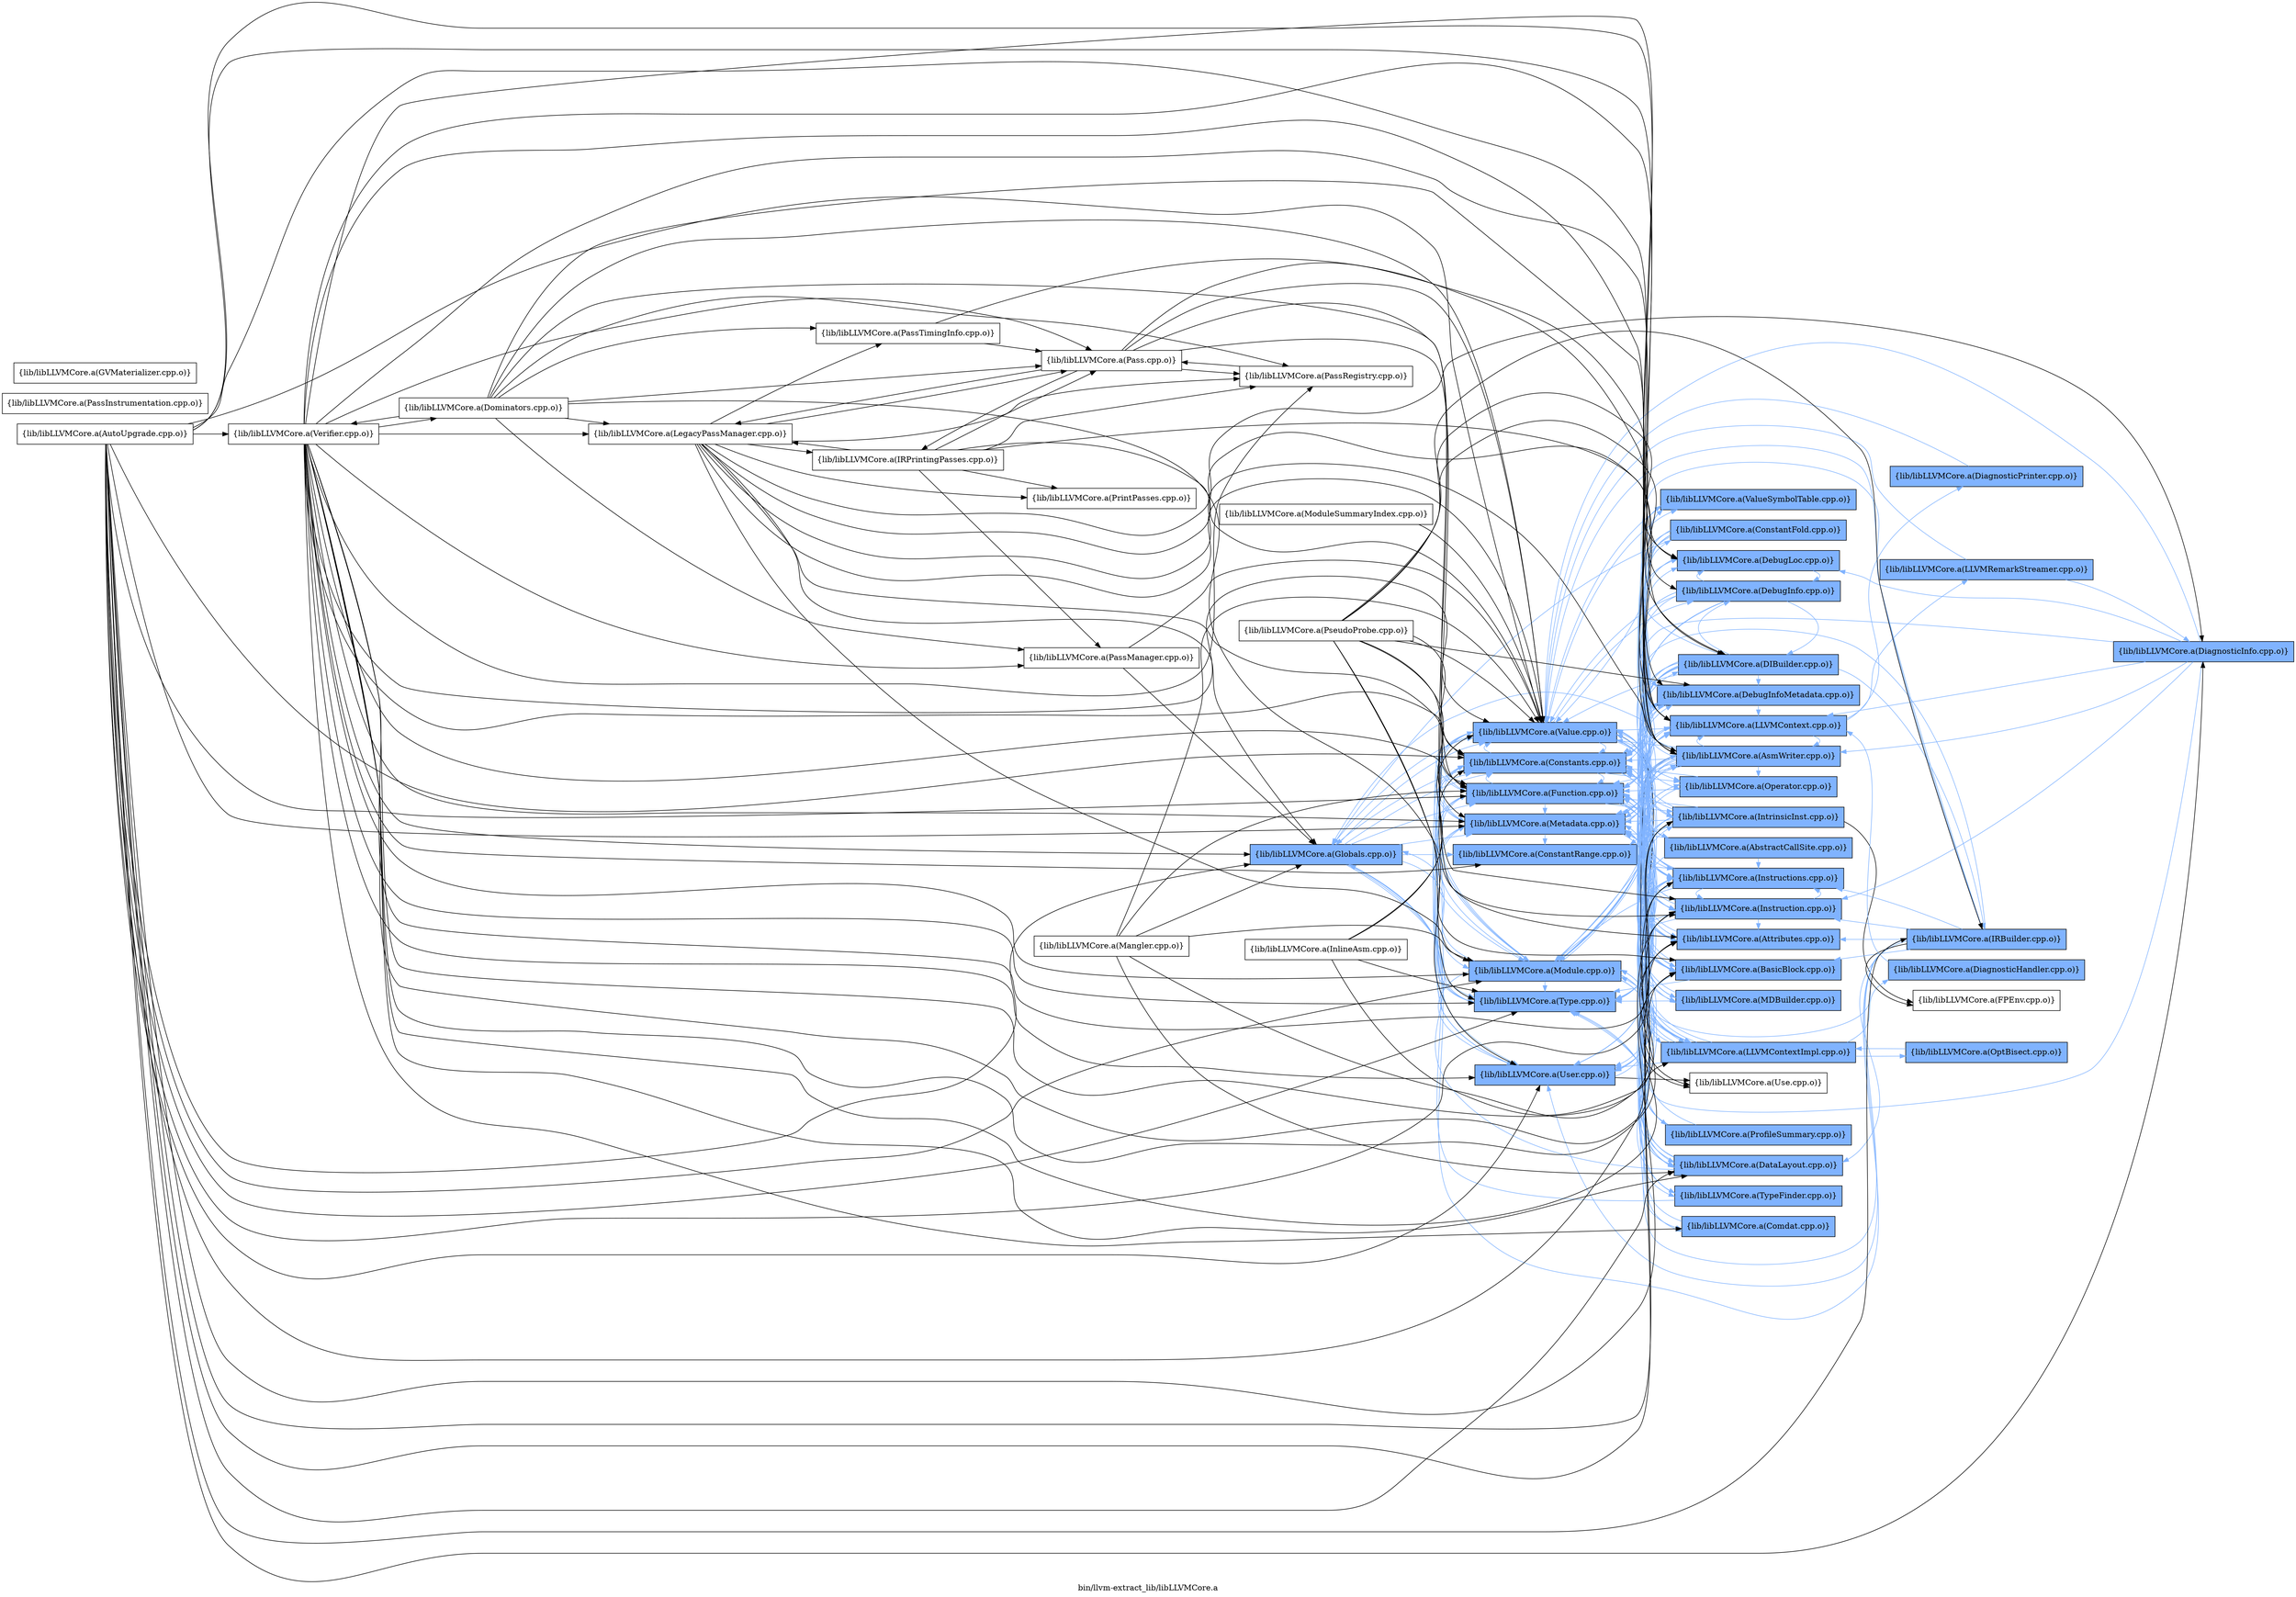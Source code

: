 digraph "bin/llvm-extract_lib/libLLVMCore.a" {
	label="bin/llvm-extract_lib/libLLVMCore.a";
	rankdir=LR;
	{ rank=same; Node0x5644dc1577f8;  }
	{ rank=same; Node0x5644dc15a9f8; Node0x5644dc15a598; Node0x5644dc157a78; Node0x5644dc15b218; Node0x5644dc15ba38; Node0x5644dc157208; Node0x5644dc158338; Node0x5644dc158f18;  }
	{ rank=same; Node0x5644dc15a4a8; Node0x5644dc159d78; Node0x5644dc155d68; Node0x5644dc15e788; Node0x5644dc159f08; Node0x5644dc15b8a8; Node0x5644dc157258; Node0x5644dc157fc8; Node0x5644dc159d28; Node0x5644dc159738; Node0x5644dc15c938; Node0x5644dc157ac8; Node0x5644dc15b588; Node0x5644dc159648; Node0x5644dc158ec8; Node0x5644dc158298; Node0x5644dc1587e8; Node0x5644dc15b628; Node0x5644dc156588; Node0x5644dc157438; Node0x5644dc157ed8; Node0x5644dc158748;  }
	{ rank=same; Node0x5644dc1568f8; Node0x5644dc158f68; Node0x5644dc15c528; Node0x5644dc156fd8; Node0x5644dc159468; Node0x5644dc15f908;  }
	{ rank=same; Node0x5644dc1577f8;  }
	{ rank=same; Node0x5644dc15a9f8; Node0x5644dc15a598; Node0x5644dc157a78; Node0x5644dc15b218; Node0x5644dc15ba38; Node0x5644dc157208; Node0x5644dc158338; Node0x5644dc158f18;  }
	{ rank=same; Node0x5644dc15a4a8; Node0x5644dc159d78; Node0x5644dc155d68; Node0x5644dc15e788; Node0x5644dc159f08; Node0x5644dc15b8a8; Node0x5644dc157258; Node0x5644dc157fc8; Node0x5644dc159d28; Node0x5644dc159738; Node0x5644dc15c938; Node0x5644dc157ac8; Node0x5644dc15b588; Node0x5644dc159648; Node0x5644dc158ec8; Node0x5644dc158298; Node0x5644dc1587e8; Node0x5644dc15b628; Node0x5644dc156588; Node0x5644dc157438; Node0x5644dc157ed8; Node0x5644dc158748;  }
	{ rank=same; Node0x5644dc1568f8; Node0x5644dc158f68; Node0x5644dc15c528; Node0x5644dc156fd8; Node0x5644dc159468; Node0x5644dc15f908;  }

	Node0x5644dc1577f8 [shape=record,shape=box,group=1,style=filled,fillcolor="0.600000 0.5 1",label="{lib/libLLVMCore.a(Globals.cpp.o)}"];
	Node0x5644dc1577f8 -> Node0x5644dc15a9f8[color="0.600000 0.5 1"];
	Node0x5644dc1577f8 -> Node0x5644dc15a598[color="0.600000 0.5 1"];
	Node0x5644dc1577f8 -> Node0x5644dc157a78[color="0.600000 0.5 1"];
	Node0x5644dc1577f8 -> Node0x5644dc15b218[color="0.600000 0.5 1"];
	Node0x5644dc1577f8 -> Node0x5644dc15ba38[color="0.600000 0.5 1"];
	Node0x5644dc1577f8 -> Node0x5644dc157208[color="0.600000 0.5 1"];
	Node0x5644dc1577f8 -> Node0x5644dc158338[color="0.600000 0.5 1"];
	Node0x5644dc1577f8 -> Node0x5644dc158f18[color="0.600000 0.5 1"];
	Node0x5644dc1564e8 [shape=record,shape=box,group=0,label="{lib/libLLVMCore.a(IRPrintingPasses.cpp.o)}"];
	Node0x5644dc1564e8 -> Node0x5644dc15b588;
	Node0x5644dc1564e8 -> Node0x5644dc15cca8;
	Node0x5644dc1564e8 -> Node0x5644dc15d888;
	Node0x5644dc1564e8 -> Node0x5644dc15e5a8;
	Node0x5644dc1564e8 -> Node0x5644dc15f3b8;
	Node0x5644dc1564e8 -> Node0x5644dc156308;
	Node0x5644dc1564e8 -> Node0x5644dc158f18;
	Node0x5644dc159738 [shape=record,shape=box,group=1,style=filled,fillcolor="0.600000 0.5 1",label="{lib/libLLVMCore.a(LLVMContext.cpp.o)}"];
	Node0x5644dc159738 -> Node0x5644dc15b588[color="0.600000 0.5 1"];
	Node0x5644dc159738 -> Node0x5644dc158f68[color="0.600000 0.5 1"];
	Node0x5644dc159738 -> Node0x5644dc1587e8[color="0.600000 0.5 1"];
	Node0x5644dc159738 -> Node0x5644dc15c528[color="0.600000 0.5 1"];
	Node0x5644dc15cca8 [shape=record,shape=box,group=0,label="{lib/libLLVMCore.a(LegacyPassManager.cpp.o)}"];
	Node0x5644dc15cca8 -> Node0x5644dc15b588;
	Node0x5644dc15cca8 -> Node0x5644dc157a78;
	Node0x5644dc15cca8 -> Node0x5644dc1577f8;
	Node0x5644dc15cca8 -> Node0x5644dc1564e8;
	Node0x5644dc15cca8 -> Node0x5644dc159738;
	Node0x5644dc15cca8 -> Node0x5644dc158838;
	Node0x5644dc15cca8 -> Node0x5644dc15ba38;
	Node0x5644dc15cca8 -> Node0x5644dc15d888;
	Node0x5644dc15cca8 -> Node0x5644dc15f3b8;
	Node0x5644dc15cca8 -> Node0x5644dc155bd8;
	Node0x5644dc15cca8 -> Node0x5644dc156308;
	Node0x5644dc15cca8 -> Node0x5644dc158f18;
	Node0x5644dc15ba38 [shape=record,shape=box,group=1,style=filled,fillcolor="0.600000 0.5 1",label="{lib/libLLVMCore.a(Module.cpp.o)}"];
	Node0x5644dc15ba38 -> Node0x5644dc15b588[color="0.600000 0.5 1"];
	Node0x5644dc15ba38 -> Node0x5644dc15b628[color="0.600000 0.5 1"];
	Node0x5644dc15ba38 -> Node0x5644dc15a598[color="0.600000 0.5 1"];
	Node0x5644dc15ba38 -> Node0x5644dc157a78[color="0.600000 0.5 1"];
	Node0x5644dc15ba38 -> Node0x5644dc157258[color="0.600000 0.5 1"];
	Node0x5644dc15ba38 -> Node0x5644dc1577f8[color="0.600000 0.5 1"];
	Node0x5644dc15ba38 -> Node0x5644dc159738[color="0.600000 0.5 1"];
	Node0x5644dc15ba38 -> Node0x5644dc15b218[color="0.600000 0.5 1"];
	Node0x5644dc15ba38 -> Node0x5644dc156588[color="0.600000 0.5 1"];
	Node0x5644dc15ba38 -> Node0x5644dc157208[color="0.600000 0.5 1"];
	Node0x5644dc15ba38 -> Node0x5644dc157438[color="0.600000 0.5 1"];
	Node0x5644dc15ba38 -> Node0x5644dc158338[color="0.600000 0.5 1"];
	Node0x5644dc15ba38 -> Node0x5644dc158f18[color="0.600000 0.5 1"];
	Node0x5644dc15ba38 -> Node0x5644dc157ac8[color="0.600000 0.5 1"];
	Node0x5644dc158f18 [shape=record,shape=box,group=1,style=filled,fillcolor="0.600000 0.5 1",label="{lib/libLLVMCore.a(Value.cpp.o)}"];
	Node0x5644dc158f18 -> Node0x5644dc159f08[color="0.600000 0.5 1"];
	Node0x5644dc158f18 -> Node0x5644dc15b8a8[color="0.600000 0.5 1"];
	Node0x5644dc158f18 -> Node0x5644dc15a598[color="0.600000 0.5 1"];
	Node0x5644dc158f18 -> Node0x5644dc158748[color="0.600000 0.5 1"];
	Node0x5644dc158f18 -> Node0x5644dc157a78[color="0.600000 0.5 1"];
	Node0x5644dc158f18 -> Node0x5644dc157258[color="0.600000 0.5 1"];
	Node0x5644dc158f18 -> Node0x5644dc1577f8[color="0.600000 0.5 1"];
	Node0x5644dc158f18 -> Node0x5644dc155d68[color="0.600000 0.5 1"];
	Node0x5644dc158f18 -> Node0x5644dc15a4a8[color="0.600000 0.5 1"];
	Node0x5644dc158f18 -> Node0x5644dc159d28[color="0.600000 0.5 1"];
	Node0x5644dc158f18 -> Node0x5644dc159738[color="0.600000 0.5 1"];
	Node0x5644dc158f18 -> Node0x5644dc1587e8[color="0.600000 0.5 1"];
	Node0x5644dc158f18 -> Node0x5644dc15b218[color="0.600000 0.5 1"];
	Node0x5644dc158f18 -> Node0x5644dc15e788[color="0.600000 0.5 1"];
	Node0x5644dc158f18 -> Node0x5644dc157208[color="0.600000 0.5 1"];
	Node0x5644dc158f18 -> Node0x5644dc157ed8;
	Node0x5644dc158f18 -> Node0x5644dc158338[color="0.600000 0.5 1"];
	Node0x5644dc158f18 -> Node0x5644dc157ac8[color="0.600000 0.5 1"];
	Node0x5644dc15d888 [shape=record,shape=box,group=0,label="{lib/libLLVMCore.a(Pass.cpp.o)}"];
	Node0x5644dc15d888 -> Node0x5644dc159f08;
	Node0x5644dc15d888 -> Node0x5644dc157a78;
	Node0x5644dc15d888 -> Node0x5644dc1564e8;
	Node0x5644dc15d888 -> Node0x5644dc159738;
	Node0x5644dc15d888 -> Node0x5644dc15cca8;
	Node0x5644dc15d888 -> Node0x5644dc15f3b8;
	Node0x5644dc15d888 -> Node0x5644dc158f18;
	Node0x5644dc15e5a8 [shape=record,shape=box,group=0,label="{lib/libLLVMCore.a(PassManager.cpp.o)}"];
	Node0x5644dc15e5a8 -> Node0x5644dc1577f8;
	Node0x5644dc15e5a8 -> Node0x5644dc158f18;
	Node0x5644dc15f3b8 [shape=record,shape=box,group=0,label="{lib/libLLVMCore.a(PassRegistry.cpp.o)}"];
	Node0x5644dc15f3b8 -> Node0x5644dc15d888;
	Node0x5644dc159f08 [shape=record,shape=box,group=1,style=filled,fillcolor="0.600000 0.5 1",label="{lib/libLLVMCore.a(Attributes.cpp.o)}"];
	Node0x5644dc159f08 -> Node0x5644dc15b588[color="0.600000 0.5 1"];
	Node0x5644dc159f08 -> Node0x5644dc157a78[color="0.600000 0.5 1"];
	Node0x5644dc15b628 [shape=record,shape=box,group=1,style=filled,fillcolor="0.600000 0.5 1",label="{lib/libLLVMCore.a(Comdat.cpp.o)}"];
	Node0x5644dc15b628 -> Node0x5644dc15ba38[color="0.600000 0.5 1"];
	Node0x5644dc15a9f8 [shape=record,shape=box,group=1,style=filled,fillcolor="0.600000 0.5 1",label="{lib/libLLVMCore.a(ConstantRange.cpp.o)}"];
	Node0x5644dc15a9f8 -> Node0x5644dc15a4a8[color="0.600000 0.5 1"];
	Node0x5644dc15a598 [shape=record,shape=box,group=1,style=filled,fillcolor="0.600000 0.5 1",label="{lib/libLLVMCore.a(Constants.cpp.o)}"];
	Node0x5644dc15a598 -> Node0x5644dc159d78[color="0.600000 0.5 1"];
	Node0x5644dc15a598 -> Node0x5644dc157a78[color="0.600000 0.5 1"];
	Node0x5644dc15a598 -> Node0x5644dc1577f8[color="0.600000 0.5 1"];
	Node0x5644dc15a598 -> Node0x5644dc155d68[color="0.600000 0.5 1"];
	Node0x5644dc15a598 -> Node0x5644dc15a4a8[color="0.600000 0.5 1"];
	Node0x5644dc15a598 -> Node0x5644dc15e788[color="0.600000 0.5 1"];
	Node0x5644dc15a598 -> Node0x5644dc157208[color="0.600000 0.5 1"];
	Node0x5644dc15a598 -> Node0x5644dc158338[color="0.600000 0.5 1"];
	Node0x5644dc15a598 -> Node0x5644dc158f18[color="0.600000 0.5 1"];
	Node0x5644dc158ec8 [shape=record,shape=box,group=1,style=filled,fillcolor="0.600000 0.5 1",label="{lib/libLLVMCore.a(DebugLoc.cpp.o)}"];
	Node0x5644dc158ec8 -> Node0x5644dc159648[color="0.600000 0.5 1"];
	Node0x5644dc158ec8 -> Node0x5644dc158748[color="0.600000 0.5 1"];
	Node0x5644dc158ec8 -> Node0x5644dc15b218[color="0.600000 0.5 1"];
	Node0x5644dc157a78 [shape=record,shape=box,group=1,style=filled,fillcolor="0.600000 0.5 1",label="{lib/libLLVMCore.a(Function.cpp.o)}"];
	Node0x5644dc157a78 -> Node0x5644dc159f08[color="0.600000 0.5 1"];
	Node0x5644dc157a78 -> Node0x5644dc15b8a8[color="0.600000 0.5 1"];
	Node0x5644dc157a78 -> Node0x5644dc15a598[color="0.600000 0.5 1"];
	Node0x5644dc157a78 -> Node0x5644dc157258[color="0.600000 0.5 1"];
	Node0x5644dc157a78 -> Node0x5644dc157fc8[color="0.600000 0.5 1"];
	Node0x5644dc157a78 -> Node0x5644dc15a4a8[color="0.600000 0.5 1"];
	Node0x5644dc157a78 -> Node0x5644dc159d28[color="0.600000 0.5 1"];
	Node0x5644dc157a78 -> Node0x5644dc159738[color="0.600000 0.5 1"];
	Node0x5644dc157a78 -> Node0x5644dc15c938[color="0.600000 0.5 1"];
	Node0x5644dc157a78 -> Node0x5644dc15b218[color="0.600000 0.5 1"];
	Node0x5644dc157a78 -> Node0x5644dc15ba38[color="0.600000 0.5 1"];
	Node0x5644dc157a78 -> Node0x5644dc157208[color="0.600000 0.5 1"];
	Node0x5644dc157a78 -> Node0x5644dc158338[color="0.600000 0.5 1"];
	Node0x5644dc157a78 -> Node0x5644dc158f18[color="0.600000 0.5 1"];
	Node0x5644dc157a78 -> Node0x5644dc157ac8[color="0.600000 0.5 1"];
	Node0x5644dc155d68 [shape=record,shape=box,group=1,style=filled,fillcolor="0.600000 0.5 1",label="{lib/libLLVMCore.a(Instruction.cpp.o)}"];
	Node0x5644dc155d68 -> Node0x5644dc159f08[color="0.600000 0.5 1"];
	Node0x5644dc155d68 -> Node0x5644dc15b8a8[color="0.600000 0.5 1"];
	Node0x5644dc155d68 -> Node0x5644dc15a598[color="0.600000 0.5 1"];
	Node0x5644dc155d68 -> Node0x5644dc15a4a8[color="0.600000 0.5 1"];
	Node0x5644dc155d68 -> Node0x5644dc15b218[color="0.600000 0.5 1"];
	Node0x5644dc155d68 -> Node0x5644dc158338[color="0.600000 0.5 1"];
	Node0x5644dc155d68 -> Node0x5644dc158f18[color="0.600000 0.5 1"];
	Node0x5644dc15a4a8 [shape=record,shape=box,group=1,style=filled,fillcolor="0.600000 0.5 1",label="{lib/libLLVMCore.a(Instructions.cpp.o)}"];
	Node0x5644dc15a4a8 -> Node0x5644dc159f08[color="0.600000 0.5 1"];
	Node0x5644dc15a4a8 -> Node0x5644dc15b8a8[color="0.600000 0.5 1"];
	Node0x5644dc15a4a8 -> Node0x5644dc15a598[color="0.600000 0.5 1"];
	Node0x5644dc15a4a8 -> Node0x5644dc157a78[color="0.600000 0.5 1"];
	Node0x5644dc15a4a8 -> Node0x5644dc157258[color="0.600000 0.5 1"];
	Node0x5644dc15a4a8 -> Node0x5644dc155d68[color="0.600000 0.5 1"];
	Node0x5644dc15a4a8 -> Node0x5644dc1587e8[color="0.600000 0.5 1"];
	Node0x5644dc15a4a8 -> Node0x5644dc15c938[color="0.600000 0.5 1"];
	Node0x5644dc15a4a8 -> Node0x5644dc15b218[color="0.600000 0.5 1"];
	Node0x5644dc15a4a8 -> Node0x5644dc15ba38[color="0.600000 0.5 1"];
	Node0x5644dc15a4a8 -> Node0x5644dc15e788[color="0.600000 0.5 1"];
	Node0x5644dc15a4a8 -> Node0x5644dc157208[color="0.600000 0.5 1"];
	Node0x5644dc15a4a8 -> Node0x5644dc158338[color="0.600000 0.5 1"];
	Node0x5644dc15a4a8 -> Node0x5644dc158f18[color="0.600000 0.5 1"];
	Node0x5644dc15b218 [shape=record,shape=box,group=1,style=filled,fillcolor="0.600000 0.5 1",label="{lib/libLLVMCore.a(Metadata.cpp.o)}"];
	Node0x5644dc15b218 -> Node0x5644dc15b588[color="0.600000 0.5 1"];
	Node0x5644dc15b218 -> Node0x5644dc15a9f8[color="0.600000 0.5 1"];
	Node0x5644dc15b218 -> Node0x5644dc15a598[color="0.600000 0.5 1"];
	Node0x5644dc15b218 -> Node0x5644dc159648[color="0.600000 0.5 1"];
	Node0x5644dc15b218 -> Node0x5644dc158ec8[color="0.600000 0.5 1"];
	Node0x5644dc15b218 -> Node0x5644dc158298[color="0.600000 0.5 1"];
	Node0x5644dc15b218 -> Node0x5644dc159738[color="0.600000 0.5 1"];
	Node0x5644dc15b218 -> Node0x5644dc1587e8[color="0.600000 0.5 1"];
	Node0x5644dc15b218 -> Node0x5644dc15c938[color="0.600000 0.5 1"];
	Node0x5644dc15b218 -> Node0x5644dc15ba38[color="0.600000 0.5 1"];
	Node0x5644dc15b218 -> Node0x5644dc157208[color="0.600000 0.5 1"];
	Node0x5644dc15b218 -> Node0x5644dc158f18[color="0.600000 0.5 1"];
	Node0x5644dc15b808 [shape=record,shape=box,group=0,label="{lib/libLLVMCore.a(ModuleSummaryIndex.cpp.o)}"];
	Node0x5644dc15b808 -> Node0x5644dc158f18;
	Node0x5644dc15e788 [shape=record,shape=box,group=1,style=filled,fillcolor="0.600000 0.5 1",label="{lib/libLLVMCore.a(Operator.cpp.o)}"];
	Node0x5644dc15e788 -> Node0x5644dc15a598[color="0.600000 0.5 1"];
	Node0x5644dc15e788 -> Node0x5644dc157a78[color="0.600000 0.5 1"];
	Node0x5644dc15e788 -> Node0x5644dc157258[color="0.600000 0.5 1"];
	Node0x5644dc15e788 -> Node0x5644dc157208[color="0.600000 0.5 1"];
	Node0x5644dc157208 [shape=record,shape=box,group=1,style=filled,fillcolor="0.600000 0.5 1",label="{lib/libLLVMCore.a(Type.cpp.o)}"];
	Node0x5644dc157208 -> Node0x5644dc15a598[color="0.600000 0.5 1"];
	Node0x5644dc158338 [shape=record,shape=box,group=1,style=filled,fillcolor="0.600000 0.5 1",label="{lib/libLLVMCore.a(User.cpp.o)}"];
	Node0x5644dc158338 -> Node0x5644dc159d28[color="0.600000 0.5 1"];
	Node0x5644dc158338 -> Node0x5644dc157ed8;
	Node0x5644dc15b588 [shape=record,shape=box,group=1,style=filled,fillcolor="0.600000 0.5 1",label="{lib/libLLVMCore.a(AsmWriter.cpp.o)}"];
	Node0x5644dc15b588 -> Node0x5644dc159f08[color="0.600000 0.5 1"];
	Node0x5644dc15b588 -> Node0x5644dc15b8a8[color="0.600000 0.5 1"];
	Node0x5644dc15b588 -> Node0x5644dc15b628[color="0.600000 0.5 1"];
	Node0x5644dc15b588 -> Node0x5644dc15a9f8[color="0.600000 0.5 1"];
	Node0x5644dc15b588 -> Node0x5644dc15a598[color="0.600000 0.5 1"];
	Node0x5644dc15b588 -> Node0x5644dc159648[color="0.600000 0.5 1"];
	Node0x5644dc15b588 -> Node0x5644dc157a78[color="0.600000 0.5 1"];
	Node0x5644dc15b588 -> Node0x5644dc1577f8[color="0.600000 0.5 1"];
	Node0x5644dc15b588 -> Node0x5644dc155d68[color="0.600000 0.5 1"];
	Node0x5644dc15b588 -> Node0x5644dc15a4a8[color="0.600000 0.5 1"];
	Node0x5644dc15b588 -> Node0x5644dc159d28[color="0.600000 0.5 1"];
	Node0x5644dc15b588 -> Node0x5644dc159738[color="0.600000 0.5 1"];
	Node0x5644dc15b588 -> Node0x5644dc15b218[color="0.600000 0.5 1"];
	Node0x5644dc15b588 -> Node0x5644dc15ba38[color="0.600000 0.5 1"];
	Node0x5644dc15b588 -> Node0x5644dc15e788[color="0.600000 0.5 1"];
	Node0x5644dc15b588 -> Node0x5644dc157208[color="0.600000 0.5 1"];
	Node0x5644dc15b588 -> Node0x5644dc157438[color="0.600000 0.5 1"];
	Node0x5644dc15b588 -> Node0x5644dc157ed8;
	Node0x5644dc15b588 -> Node0x5644dc158338[color="0.600000 0.5 1"];
	Node0x5644dc15b588 -> Node0x5644dc158f18[color="0.600000 0.5 1"];
	Node0x5644dc157ed8 [shape=record,shape=box,group=0,label="{lib/libLLVMCore.a(Use.cpp.o)}"];
	Node0x5644dc15b8a8 [shape=record,shape=box,group=1,style=filled,fillcolor="0.600000 0.5 1",label="{lib/libLLVMCore.a(BasicBlock.cpp.o)}"];
	Node0x5644dc15b8a8 -> Node0x5644dc15a598[color="0.600000 0.5 1"];
	Node0x5644dc15b8a8 -> Node0x5644dc155d68[color="0.600000 0.5 1"];
	Node0x5644dc15b8a8 -> Node0x5644dc15a4a8[color="0.600000 0.5 1"];
	Node0x5644dc15b8a8 -> Node0x5644dc15b218[color="0.600000 0.5 1"];
	Node0x5644dc15b8a8 -> Node0x5644dc157208[color="0.600000 0.5 1"];
	Node0x5644dc15b8a8 -> Node0x5644dc158338[color="0.600000 0.5 1"];
	Node0x5644dc15b8a8 -> Node0x5644dc158f18[color="0.600000 0.5 1"];
	Node0x5644dc15b8a8 -> Node0x5644dc157ac8[color="0.600000 0.5 1"];
	Node0x5644dc159648 [shape=record,shape=box,group=1,style=filled,fillcolor="0.600000 0.5 1",label="{lib/libLLVMCore.a(DebugInfoMetadata.cpp.o)}"];
	Node0x5644dc159648 -> Node0x5644dc15a598[color="0.600000 0.5 1"];
	Node0x5644dc159648 -> Node0x5644dc159738[color="0.600000 0.5 1"];
	Node0x5644dc159648 -> Node0x5644dc1587e8[color="0.600000 0.5 1"];
	Node0x5644dc159648 -> Node0x5644dc15b218[color="0.600000 0.5 1"];
	Node0x5644dc159648 -> Node0x5644dc157208[color="0.600000 0.5 1"];
	Node0x5644dc159d28 [shape=record,shape=box,group=1,style=filled,fillcolor="0.600000 0.5 1",label="{lib/libLLVMCore.a(IntrinsicInst.cpp.o)}"];
	Node0x5644dc159d28 -> Node0x5644dc15b8a8[color="0.600000 0.5 1"];
	Node0x5644dc159d28 -> Node0x5644dc15a598[color="0.600000 0.5 1"];
	Node0x5644dc159d28 -> Node0x5644dc159648[color="0.600000 0.5 1"];
	Node0x5644dc159d28 -> Node0x5644dc157a78[color="0.600000 0.5 1"];
	Node0x5644dc159d28 -> Node0x5644dc157258[color="0.600000 0.5 1"];
	Node0x5644dc159d28 -> Node0x5644dc1568f8;
	Node0x5644dc159d28 -> Node0x5644dc155d68[color="0.600000 0.5 1"];
	Node0x5644dc159d28 -> Node0x5644dc15a4a8[color="0.600000 0.5 1"];
	Node0x5644dc159d28 -> Node0x5644dc15b218[color="0.600000 0.5 1"];
	Node0x5644dc159d28 -> Node0x5644dc15ba38[color="0.600000 0.5 1"];
	Node0x5644dc159d28 -> Node0x5644dc157208[color="0.600000 0.5 1"];
	Node0x5644dc159d28 -> Node0x5644dc158338[color="0.600000 0.5 1"];
	Node0x5644dc159d28 -> Node0x5644dc158f18[color="0.600000 0.5 1"];
	Node0x5644dc157438 [shape=record,shape=box,group=1,style=filled,fillcolor="0.600000 0.5 1",label="{lib/libLLVMCore.a(TypeFinder.cpp.o)}"];
	Node0x5644dc157438 -> Node0x5644dc157a78[color="0.600000 0.5 1"];
	Node0x5644dc157438 -> Node0x5644dc1577f8[color="0.600000 0.5 1"];
	Node0x5644dc157438 -> Node0x5644dc15b218[color="0.600000 0.5 1"];
	Node0x5644dc157ac8 [shape=record,shape=box,group=1,style=filled,fillcolor="0.600000 0.5 1",label="{lib/libLLVMCore.a(ValueSymbolTable.cpp.o)}"];
	Node0x5644dc157ac8 -> Node0x5644dc158f18[color="0.600000 0.5 1"];
	Node0x5644dc159d78 [shape=record,shape=box,group=1,style=filled,fillcolor="0.600000 0.5 1",label="{lib/libLLVMCore.a(ConstantFold.cpp.o)}"];
	Node0x5644dc159d78 -> Node0x5644dc15a598[color="0.600000 0.5 1"];
	Node0x5644dc159d78 -> Node0x5644dc157a78[color="0.600000 0.5 1"];
	Node0x5644dc159d78 -> Node0x5644dc1577f8[color="0.600000 0.5 1"];
	Node0x5644dc159d78 -> Node0x5644dc15a4a8[color="0.600000 0.5 1"];
	Node0x5644dc159d78 -> Node0x5644dc15ba38[color="0.600000 0.5 1"];
	Node0x5644dc159d78 -> Node0x5644dc15e788[color="0.600000 0.5 1"];
	Node0x5644dc159d78 -> Node0x5644dc157208[color="0.600000 0.5 1"];
	Node0x5644dc159d78 -> Node0x5644dc158f18[color="0.600000 0.5 1"];
	Node0x5644dc1587e8 [shape=record,shape=box,group=1,style=filled,fillcolor="0.600000 0.5 1",label="{lib/libLLVMCore.a(LLVMContextImpl.cpp.o)}"];
	Node0x5644dc1587e8 -> Node0x5644dc15b588[color="0.600000 0.5 1"];
	Node0x5644dc1587e8 -> Node0x5644dc15a598[color="0.600000 0.5 1"];
	Node0x5644dc1587e8 -> Node0x5644dc159648[color="0.600000 0.5 1"];
	Node0x5644dc1587e8 -> Node0x5644dc159738[color="0.600000 0.5 1"];
	Node0x5644dc1587e8 -> Node0x5644dc159468[color="0.600000 0.5 1"];
	Node0x5644dc1587e8 -> Node0x5644dc15b218[color="0.600000 0.5 1"];
	Node0x5644dc1587e8 -> Node0x5644dc15ba38[color="0.600000 0.5 1"];
	Node0x5644dc1587e8 -> Node0x5644dc15f908[color="0.600000 0.5 1"];
	Node0x5644dc1587e8 -> Node0x5644dc158338[color="0.600000 0.5 1"];
	Node0x5644dc1587e8 -> Node0x5644dc158f18[color="0.600000 0.5 1"];
	Node0x5644dc158748 [shape=record,shape=box,group=1,style=filled,fillcolor="0.600000 0.5 1",label="{lib/libLLVMCore.a(DebugInfo.cpp.o)}"];
	Node0x5644dc158748 -> Node0x5644dc159648[color="0.600000 0.5 1"];
	Node0x5644dc158748 -> Node0x5644dc158ec8[color="0.600000 0.5 1"];
	Node0x5644dc158748 -> Node0x5644dc158298[color="0.600000 0.5 1"];
	Node0x5644dc158748 -> Node0x5644dc157a78[color="0.600000 0.5 1"];
	Node0x5644dc158748 -> Node0x5644dc155d68[color="0.600000 0.5 1"];
	Node0x5644dc158748 -> Node0x5644dc15b218[color="0.600000 0.5 1"];
	Node0x5644dc158748 -> Node0x5644dc15ba38[color="0.600000 0.5 1"];
	Node0x5644dc158748 -> Node0x5644dc158f18[color="0.600000 0.5 1"];
	Node0x5644dc158298 [shape=record,shape=box,group=1,style=filled,fillcolor="0.600000 0.5 1",label="{lib/libLLVMCore.a(DIBuilder.cpp.o)}"];
	Node0x5644dc158298 -> Node0x5644dc159f08[color="0.600000 0.5 1"];
	Node0x5644dc158298 -> Node0x5644dc15b8a8[color="0.600000 0.5 1"];
	Node0x5644dc158298 -> Node0x5644dc15a598[color="0.600000 0.5 1"];
	Node0x5644dc158298 -> Node0x5644dc159648[color="0.600000 0.5 1"];
	Node0x5644dc158298 -> Node0x5644dc158ec8[color="0.600000 0.5 1"];
	Node0x5644dc158298 -> Node0x5644dc158748[color="0.600000 0.5 1"];
	Node0x5644dc158298 -> Node0x5644dc157a78[color="0.600000 0.5 1"];
	Node0x5644dc158298 -> Node0x5644dc156fd8[color="0.600000 0.5 1"];
	Node0x5644dc158298 -> Node0x5644dc155d68[color="0.600000 0.5 1"];
	Node0x5644dc158298 -> Node0x5644dc15a4a8[color="0.600000 0.5 1"];
	Node0x5644dc158298 -> Node0x5644dc15b218[color="0.600000 0.5 1"];
	Node0x5644dc158298 -> Node0x5644dc15ba38[color="0.600000 0.5 1"];
	Node0x5644dc158298 -> Node0x5644dc157208[color="0.600000 0.5 1"];
	Node0x5644dc158298 -> Node0x5644dc158338[color="0.600000 0.5 1"];
	Node0x5644dc158298 -> Node0x5644dc158f18[color="0.600000 0.5 1"];
	Node0x5644dc156fd8 [shape=record,shape=box,group=1,style=filled,fillcolor="0.600000 0.5 1",label="{lib/libLLVMCore.a(IRBuilder.cpp.o)}"];
	Node0x5644dc156fd8 -> Node0x5644dc159f08[color="0.600000 0.5 1"];
	Node0x5644dc156fd8 -> Node0x5644dc15b8a8[color="0.600000 0.5 1"];
	Node0x5644dc156fd8 -> Node0x5644dc15a598[color="0.600000 0.5 1"];
	Node0x5644dc156fd8 -> Node0x5644dc157a78[color="0.600000 0.5 1"];
	Node0x5644dc156fd8 -> Node0x5644dc157258[color="0.600000 0.5 1"];
	Node0x5644dc156fd8 -> Node0x5644dc1577f8[color="0.600000 0.5 1"];
	Node0x5644dc156fd8 -> Node0x5644dc1568f8;
	Node0x5644dc156fd8 -> Node0x5644dc155d68[color="0.600000 0.5 1"];
	Node0x5644dc156fd8 -> Node0x5644dc15a4a8[color="0.600000 0.5 1"];
	Node0x5644dc156fd8 -> Node0x5644dc15b218[color="0.600000 0.5 1"];
	Node0x5644dc156fd8 -> Node0x5644dc157208[color="0.600000 0.5 1"];
	Node0x5644dc156fd8 -> Node0x5644dc158338[color="0.600000 0.5 1"];
	Node0x5644dc156fd8 -> Node0x5644dc158f18[color="0.600000 0.5 1"];
	Node0x5644dc157258 [shape=record,shape=box,group=1,style=filled,fillcolor="0.600000 0.5 1",label="{lib/libLLVMCore.a(DataLayout.cpp.o)}"];
	Node0x5644dc157258 -> Node0x5644dc157a78[color="0.600000 0.5 1"];
	Node0x5644dc157258 -> Node0x5644dc1577f8[color="0.600000 0.5 1"];
	Node0x5644dc157258 -> Node0x5644dc15ba38[color="0.600000 0.5 1"];
	Node0x5644dc157258 -> Node0x5644dc157208[color="0.600000 0.5 1"];
	Node0x5644dc157fc8 [shape=record,shape=box,group=1,style=filled,fillcolor="0.600000 0.5 1",label="{lib/libLLVMCore.a(AbstractCallSite.cpp.o)}"];
	Node0x5644dc157fc8 -> Node0x5644dc15a598[color="0.600000 0.5 1"];
	Node0x5644dc157fc8 -> Node0x5644dc15a4a8[color="0.600000 0.5 1"];
	Node0x5644dc157fc8 -> Node0x5644dc15b218[color="0.600000 0.5 1"];
	Node0x5644dc157fc8 -> Node0x5644dc158338[color="0.600000 0.5 1"];
	Node0x5644dc15c938 [shape=record,shape=box,group=1,style=filled,fillcolor="0.600000 0.5 1",label="{lib/libLLVMCore.a(MDBuilder.cpp.o)}"];
	Node0x5644dc15c938 -> Node0x5644dc15a598[color="0.600000 0.5 1"];
	Node0x5644dc15c938 -> Node0x5644dc15b218[color="0.600000 0.5 1"];
	Node0x5644dc15c938 -> Node0x5644dc157208[color="0.600000 0.5 1"];
	Node0x5644dc15c938 -> Node0x5644dc158f18[color="0.600000 0.5 1"];
	Node0x5644dc1568f8 [shape=record,shape=box,group=0,label="{lib/libLLVMCore.a(FPEnv.cpp.o)}"];
	Node0x5644dc156308 [shape=record,shape=box,group=0,label="{lib/libLLVMCore.a(PrintPasses.cpp.o)}"];
	Node0x5644dc158f68 [shape=record,shape=box,group=1,style=filled,fillcolor="0.600000 0.5 1",label="{lib/libLLVMCore.a(DiagnosticPrinter.cpp.o)}"];
	Node0x5644dc158f68 -> Node0x5644dc158f18[color="0.600000 0.5 1"];
	Node0x5644dc15c528 [shape=record,shape=box,group=1,style=filled,fillcolor="0.600000 0.5 1",label="{lib/libLLVMCore.a(LLVMRemarkStreamer.cpp.o)}"];
	Node0x5644dc15c528 -> Node0x5644dc158838[color="0.600000 0.5 1"];
	Node0x5644dc15c528 -> Node0x5644dc158f18[color="0.600000 0.5 1"];
	Node0x5644dc158838 [shape=record,shape=box,group=1,style=filled,fillcolor="0.600000 0.5 1",label="{lib/libLLVMCore.a(DiagnosticInfo.cpp.o)}"];
	Node0x5644dc158838 -> Node0x5644dc15b588[color="0.600000 0.5 1"];
	Node0x5644dc158838 -> Node0x5644dc158ec8[color="0.600000 0.5 1"];
	Node0x5644dc158838 -> Node0x5644dc157a78[color="0.600000 0.5 1"];
	Node0x5644dc158838 -> Node0x5644dc155d68[color="0.600000 0.5 1"];
	Node0x5644dc158838 -> Node0x5644dc159738[color="0.600000 0.5 1"];
	Node0x5644dc158838 -> Node0x5644dc15b218[color="0.600000 0.5 1"];
	Node0x5644dc158838 -> Node0x5644dc158f18[color="0.600000 0.5 1"];
	Node0x5644dc159468 [shape=record,shape=box,group=1,style=filled,fillcolor="0.600000 0.5 1",label="{lib/libLLVMCore.a(DiagnosticHandler.cpp.o)}"];
	Node0x5644dc159468 -> Node0x5644dc159738[color="0.600000 0.5 1"];
	Node0x5644dc15f908 [shape=record,shape=box,group=1,style=filled,fillcolor="0.600000 0.5 1",label="{lib/libLLVMCore.a(OptBisect.cpp.o)}"];
	Node0x5644dc15f908 -> Node0x5644dc1587e8[color="0.600000 0.5 1"];
	Node0x5644dc155bd8 [shape=record,shape=box,group=0,label="{lib/libLLVMCore.a(PassTimingInfo.cpp.o)}"];
	Node0x5644dc155bd8 -> Node0x5644dc15b588;
	Node0x5644dc155bd8 -> Node0x5644dc15d888;
	Node0x5644dc156588 [shape=record,shape=box,group=1,style=filled,fillcolor="0.600000 0.5 1",label="{lib/libLLVMCore.a(ProfileSummary.cpp.o)}"];
	Node0x5644dc156588 -> Node0x5644dc15a598[color="0.600000 0.5 1"];
	Node0x5644dc156588 -> Node0x5644dc15b218[color="0.600000 0.5 1"];
	Node0x5644dc156588 -> Node0x5644dc157208[color="0.600000 0.5 1"];
	Node0x5644dc15eb98 [shape=record,shape=box,group=0,label="{lib/libLLVMCore.a(PassInstrumentation.cpp.o)}"];
	Node0x5644dc15db58 [shape=record,shape=box,group=0,label="{lib/libLLVMCore.a(AutoUpgrade.cpp.o)}"];
	Node0x5644dc15db58 -> Node0x5644dc159f08;
	Node0x5644dc15db58 -> Node0x5644dc15b8a8;
	Node0x5644dc15db58 -> Node0x5644dc15a598;
	Node0x5644dc15db58 -> Node0x5644dc158748;
	Node0x5644dc15db58 -> Node0x5644dc158298;
	Node0x5644dc15db58 -> Node0x5644dc157a78;
	Node0x5644dc15db58 -> Node0x5644dc157258;
	Node0x5644dc15db58 -> Node0x5644dc1577f8;
	Node0x5644dc15db58 -> Node0x5644dc156fd8;
	Node0x5644dc15db58 -> Node0x5644dc155d68;
	Node0x5644dc15db58 -> Node0x5644dc15a4a8;
	Node0x5644dc15db58 -> Node0x5644dc159d28;
	Node0x5644dc15db58 -> Node0x5644dc159738;
	Node0x5644dc15db58 -> Node0x5644dc158838;
	Node0x5644dc15db58 -> Node0x5644dc15b218;
	Node0x5644dc15db58 -> Node0x5644dc15ba38;
	Node0x5644dc15db58 -> Node0x5644dc157208;
	Node0x5644dc15db58 -> Node0x5644dc158338;
	Node0x5644dc15db58 -> Node0x5644dc158f18;
	Node0x5644dc15db58 -> Node0x5644dc15c1b8;
	Node0x5644dc15a4f8 [shape=record,shape=box,group=0,label="{lib/libLLVMCore.a(InlineAsm.cpp.o)}"];
	Node0x5644dc15a4f8 -> Node0x5644dc15a598;
	Node0x5644dc15a4f8 -> Node0x5644dc1587e8;
	Node0x5644dc15a4f8 -> Node0x5644dc157208;
	Node0x5644dc15a4f8 -> Node0x5644dc158f18;
	Node0x5644dc15c1b8 [shape=record,shape=box,group=0,label="{lib/libLLVMCore.a(Verifier.cpp.o)}"];
	Node0x5644dc15c1b8 -> Node0x5644dc15b588;
	Node0x5644dc15c1b8 -> Node0x5644dc159f08;
	Node0x5644dc15c1b8 -> Node0x5644dc15b8a8;
	Node0x5644dc15c1b8 -> Node0x5644dc15b628;
	Node0x5644dc15c1b8 -> Node0x5644dc15a9f8;
	Node0x5644dc15c1b8 -> Node0x5644dc15a598;
	Node0x5644dc15c1b8 -> Node0x5644dc159648;
	Node0x5644dc15c1b8 -> Node0x5644dc158ec8;
	Node0x5644dc15c1b8 -> Node0x5644dc157a78;
	Node0x5644dc15c1b8 -> Node0x5644dc157258;
	Node0x5644dc15c1b8 -> Node0x5644dc1577f8;
	Node0x5644dc15c1b8 -> Node0x5644dc155d68;
	Node0x5644dc15c1b8 -> Node0x5644dc15a4a8;
	Node0x5644dc15c1b8 -> Node0x5644dc159d28;
	Node0x5644dc15c1b8 -> Node0x5644dc159738;
	Node0x5644dc15c1b8 -> Node0x5644dc15cca8;
	Node0x5644dc15c1b8 -> Node0x5644dc15b218;
	Node0x5644dc15c1b8 -> Node0x5644dc15ba38;
	Node0x5644dc15c1b8 -> Node0x5644dc15d888;
	Node0x5644dc15c1b8 -> Node0x5644dc15e5a8;
	Node0x5644dc15c1b8 -> Node0x5644dc15f3b8;
	Node0x5644dc15c1b8 -> Node0x5644dc157208;
	Node0x5644dc15c1b8 -> Node0x5644dc158338;
	Node0x5644dc15c1b8 -> Node0x5644dc158f18;
	Node0x5644dc15c1b8 -> Node0x5644dc159e18;
	Node0x5644dc159e18 [shape=record,shape=box,group=0,label="{lib/libLLVMCore.a(Dominators.cpp.o)}"];
	Node0x5644dc159e18 -> Node0x5644dc15b588;
	Node0x5644dc159e18 -> Node0x5644dc15b8a8;
	Node0x5644dc159e18 -> Node0x5644dc155d68;
	Node0x5644dc159e18 -> Node0x5644dc15cca8;
	Node0x5644dc159e18 -> Node0x5644dc15d888;
	Node0x5644dc159e18 -> Node0x5644dc15e5a8;
	Node0x5644dc159e18 -> Node0x5644dc15f3b8;
	Node0x5644dc159e18 -> Node0x5644dc155bd8;
	Node0x5644dc159e18 -> Node0x5644dc158f18;
	Node0x5644dc159e18 -> Node0x5644dc15c1b8;
	Node0x5644dc155b88 [shape=record,shape=box,group=0,label="{lib/libLLVMCore.a(PseudoProbe.cpp.o)}"];
	Node0x5644dc155b88 -> Node0x5644dc15a598;
	Node0x5644dc155b88 -> Node0x5644dc159648;
	Node0x5644dc155b88 -> Node0x5644dc158ec8;
	Node0x5644dc155b88 -> Node0x5644dc158298;
	Node0x5644dc155b88 -> Node0x5644dc156fd8;
	Node0x5644dc155b88 -> Node0x5644dc155d68;
	Node0x5644dc155b88 -> Node0x5644dc15b218;
	Node0x5644dc155b88 -> Node0x5644dc157208;
	Node0x5644dc155b88 -> Node0x5644dc158338;
	Node0x5644dc155b88 -> Node0x5644dc158f18;
	Node0x5644dc156358 [shape=record,shape=box,group=0,label="{lib/libLLVMCore.a(Mangler.cpp.o)}"];
	Node0x5644dc156358 -> Node0x5644dc159f08;
	Node0x5644dc156358 -> Node0x5644dc157a78;
	Node0x5644dc156358 -> Node0x5644dc157258;
	Node0x5644dc156358 -> Node0x5644dc1577f8;
	Node0x5644dc156358 -> Node0x5644dc15ba38;
	Node0x5644dc156358 -> Node0x5644dc158f18;
	Node0x5644dc158108 [shape=record,shape=box,group=0,label="{lib/libLLVMCore.a(GVMaterializer.cpp.o)}"];
}
